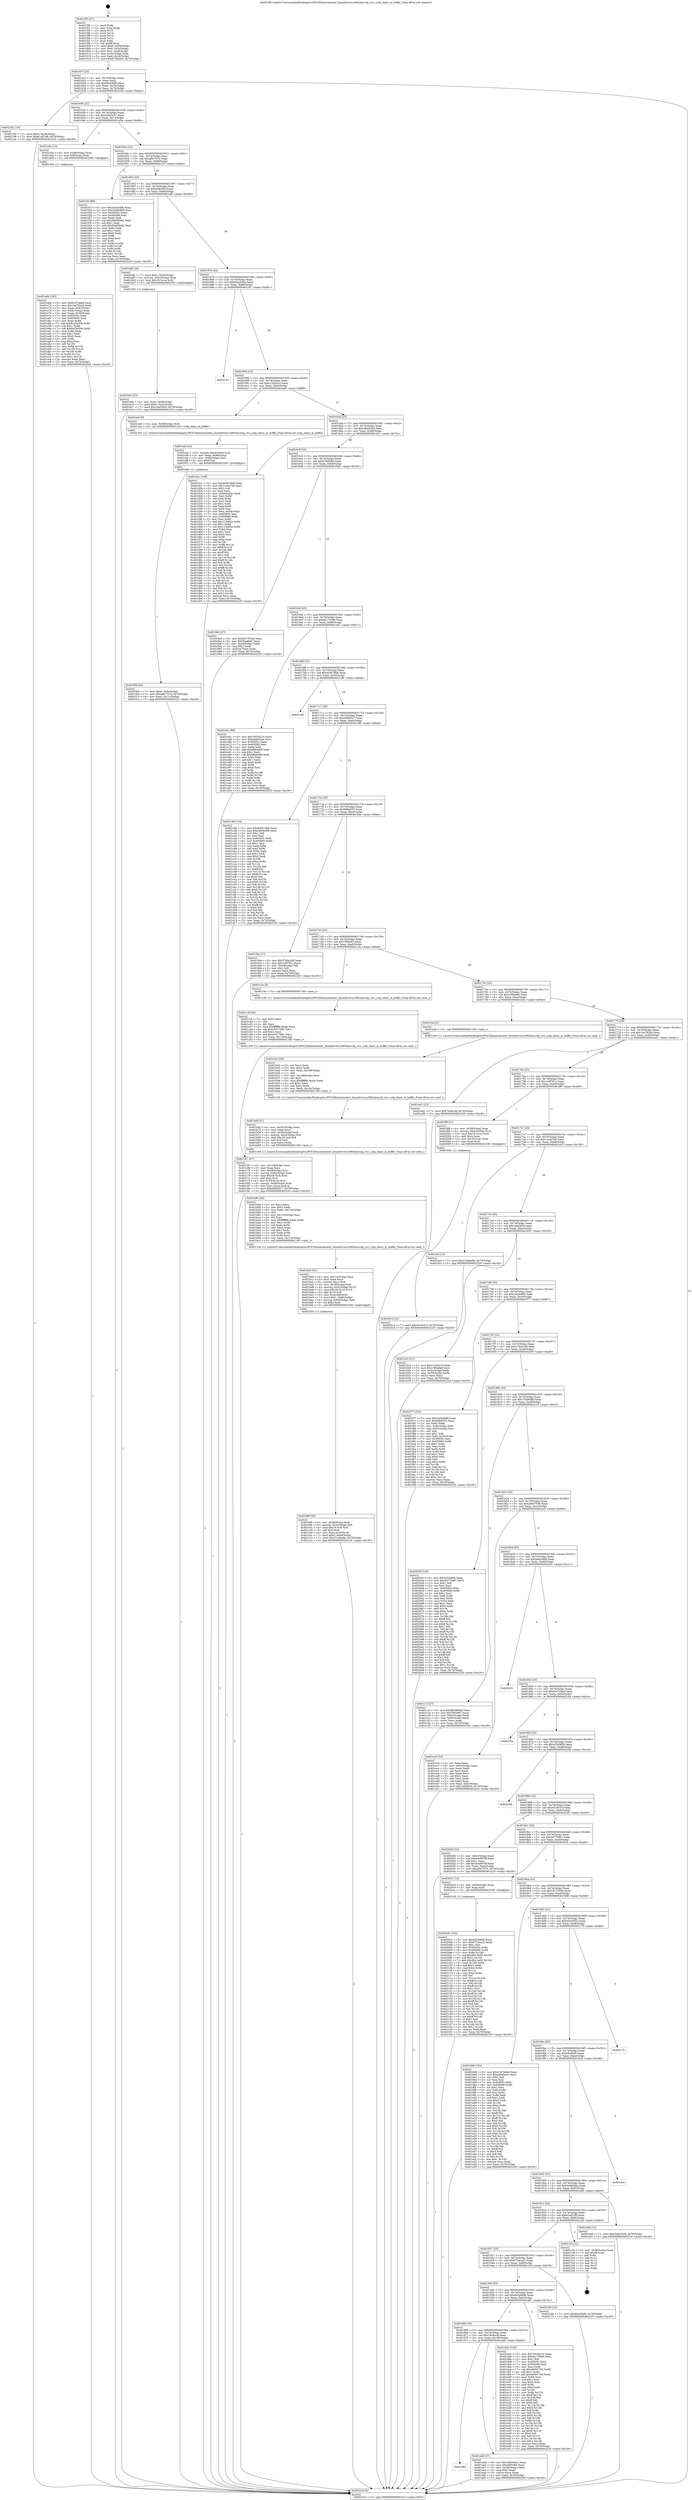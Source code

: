 digraph "0x4015f0" {
  label = "0x4015f0 (/mnt/c/Users/mathe/Desktop/tcc/POCII/binaries/extr_linuxdriverss390charsclp_rw.c_sclp_chars_in_buffer_Final-ollvm.out::main(0))"
  labelloc = "t"
  node[shape=record]

  Entry [label="",width=0.3,height=0.3,shape=circle,fillcolor=black,style=filled]
  "0x40161f" [label="{
     0x40161f [23]\l
     | [instrs]\l
     &nbsp;&nbsp;0x40161f \<+3\>: mov -0x70(%rbp),%eax\l
     &nbsp;&nbsp;0x401622 \<+2\>: mov %eax,%ecx\l
     &nbsp;&nbsp;0x401624 \<+6\>: sub $0x94ce5bf0,%ecx\l
     &nbsp;&nbsp;0x40162a \<+3\>: mov %eax,-0x74(%rbp)\l
     &nbsp;&nbsp;0x40162d \<+3\>: mov %ecx,-0x78(%rbp)\l
     &nbsp;&nbsp;0x401630 \<+6\>: je 0000000000402192 \<main+0xba2\>\l
  }"]
  "0x402192" [label="{
     0x402192 [19]\l
     | [instrs]\l
     &nbsp;&nbsp;0x402192 \<+7\>: movl $0x0,-0x38(%rbp)\l
     &nbsp;&nbsp;0x402199 \<+7\>: movl $0x61af23f9,-0x70(%rbp)\l
     &nbsp;&nbsp;0x4021a0 \<+5\>: jmp 0000000000402220 \<main+0xc30\>\l
  }"]
  "0x401636" [label="{
     0x401636 [22]\l
     | [instrs]\l
     &nbsp;&nbsp;0x401636 \<+5\>: jmp 000000000040163b \<main+0x4b\>\l
     &nbsp;&nbsp;0x40163b \<+3\>: mov -0x74(%rbp),%eax\l
     &nbsp;&nbsp;0x40163e \<+5\>: sub $0xad9a5c61,%eax\l
     &nbsp;&nbsp;0x401643 \<+3\>: mov %eax,-0x7c(%rbp)\l
     &nbsp;&nbsp;0x401646 \<+6\>: je 0000000000401a5e \<main+0x46e\>\l
  }"]
  Exit [label="",width=0.3,height=0.3,shape=circle,fillcolor=black,style=filled,peripheries=2]
  "0x401a5e" [label="{
     0x401a5e [13]\l
     | [instrs]\l
     &nbsp;&nbsp;0x401a5e \<+4\>: mov -0x48(%rbp),%rax\l
     &nbsp;&nbsp;0x401a62 \<+4\>: mov 0x8(%rax),%rdi\l
     &nbsp;&nbsp;0x401a66 \<+5\>: call 0000000000401060 \<atoi@plt\>\l
     | [calls]\l
     &nbsp;&nbsp;0x401060 \{1\} (unknown)\l
  }"]
  "0x40164c" [label="{
     0x40164c [22]\l
     | [instrs]\l
     &nbsp;&nbsp;0x40164c \<+5\>: jmp 0000000000401651 \<main+0x61\>\l
     &nbsp;&nbsp;0x401651 \<+3\>: mov -0x74(%rbp),%eax\l
     &nbsp;&nbsp;0x401654 \<+5\>: sub $0xaf0c757b,%eax\l
     &nbsp;&nbsp;0x401659 \<+3\>: mov %eax,-0x80(%rbp)\l
     &nbsp;&nbsp;0x40165c \<+6\>: je 0000000000401f1f \<main+0x92f\>\l
  }"]
  "0x4020d1" [label="{
     0x4020d1 [152]\l
     | [instrs]\l
     &nbsp;&nbsp;0x4020d1 \<+5\>: mov $0x42548f56,%ecx\l
     &nbsp;&nbsp;0x4020d6 \<+5\>: mov $0x6724ca23,%edx\l
     &nbsp;&nbsp;0x4020db \<+3\>: mov $0x1,%sil\l
     &nbsp;&nbsp;0x4020de \<+8\>: mov 0x40505c,%r8d\l
     &nbsp;&nbsp;0x4020e6 \<+8\>: mov 0x405060,%r9d\l
     &nbsp;&nbsp;0x4020ee \<+3\>: mov %r8d,%r10d\l
     &nbsp;&nbsp;0x4020f1 \<+7\>: sub $0xdfa12e93,%r10d\l
     &nbsp;&nbsp;0x4020f8 \<+4\>: sub $0x1,%r10d\l
     &nbsp;&nbsp;0x4020fc \<+7\>: add $0xdfa12e93,%r10d\l
     &nbsp;&nbsp;0x402103 \<+4\>: imul %r10d,%r8d\l
     &nbsp;&nbsp;0x402107 \<+4\>: and $0x1,%r8d\l
     &nbsp;&nbsp;0x40210b \<+4\>: cmp $0x0,%r8d\l
     &nbsp;&nbsp;0x40210f \<+4\>: sete %r11b\l
     &nbsp;&nbsp;0x402113 \<+4\>: cmp $0xa,%r9d\l
     &nbsp;&nbsp;0x402117 \<+3\>: setl %bl\l
     &nbsp;&nbsp;0x40211a \<+3\>: mov %r11b,%r14b\l
     &nbsp;&nbsp;0x40211d \<+4\>: xor $0xff,%r14b\l
     &nbsp;&nbsp;0x402121 \<+3\>: mov %bl,%r15b\l
     &nbsp;&nbsp;0x402124 \<+4\>: xor $0xff,%r15b\l
     &nbsp;&nbsp;0x402128 \<+4\>: xor $0x1,%sil\l
     &nbsp;&nbsp;0x40212c \<+3\>: mov %r14b,%r12b\l
     &nbsp;&nbsp;0x40212f \<+4\>: and $0xff,%r12b\l
     &nbsp;&nbsp;0x402133 \<+3\>: and %sil,%r11b\l
     &nbsp;&nbsp;0x402136 \<+3\>: mov %r15b,%r13b\l
     &nbsp;&nbsp;0x402139 \<+4\>: and $0xff,%r13b\l
     &nbsp;&nbsp;0x40213d \<+3\>: and %sil,%bl\l
     &nbsp;&nbsp;0x402140 \<+3\>: or %r11b,%r12b\l
     &nbsp;&nbsp;0x402143 \<+3\>: or %bl,%r13b\l
     &nbsp;&nbsp;0x402146 \<+3\>: xor %r13b,%r12b\l
     &nbsp;&nbsp;0x402149 \<+3\>: or %r15b,%r14b\l
     &nbsp;&nbsp;0x40214c \<+4\>: xor $0xff,%r14b\l
     &nbsp;&nbsp;0x402150 \<+4\>: or $0x1,%sil\l
     &nbsp;&nbsp;0x402154 \<+3\>: and %sil,%r14b\l
     &nbsp;&nbsp;0x402157 \<+3\>: or %r14b,%r12b\l
     &nbsp;&nbsp;0x40215a \<+4\>: test $0x1,%r12b\l
     &nbsp;&nbsp;0x40215e \<+3\>: cmovne %edx,%ecx\l
     &nbsp;&nbsp;0x402161 \<+3\>: mov %ecx,-0x70(%rbp)\l
     &nbsp;&nbsp;0x402164 \<+5\>: jmp 0000000000402220 \<main+0xc30\>\l
  }"]
  "0x401f1f" [label="{
     0x401f1f [88]\l
     | [instrs]\l
     &nbsp;&nbsp;0x401f1f \<+5\>: mov $0x3a0a3dd6,%eax\l
     &nbsp;&nbsp;0x401f24 \<+5\>: mov $0x23e0e860,%ecx\l
     &nbsp;&nbsp;0x401f29 \<+7\>: mov 0x40505c,%edx\l
     &nbsp;&nbsp;0x401f30 \<+7\>: mov 0x405060,%esi\l
     &nbsp;&nbsp;0x401f37 \<+2\>: mov %edx,%edi\l
     &nbsp;&nbsp;0x401f39 \<+6\>: sub $0x99d00bd2,%edi\l
     &nbsp;&nbsp;0x401f3f \<+3\>: sub $0x1,%edi\l
     &nbsp;&nbsp;0x401f42 \<+6\>: add $0x99d00bd2,%edi\l
     &nbsp;&nbsp;0x401f48 \<+3\>: imul %edi,%edx\l
     &nbsp;&nbsp;0x401f4b \<+3\>: and $0x1,%edx\l
     &nbsp;&nbsp;0x401f4e \<+3\>: cmp $0x0,%edx\l
     &nbsp;&nbsp;0x401f51 \<+4\>: sete %r8b\l
     &nbsp;&nbsp;0x401f55 \<+3\>: cmp $0xa,%esi\l
     &nbsp;&nbsp;0x401f58 \<+4\>: setl %r9b\l
     &nbsp;&nbsp;0x401f5c \<+3\>: mov %r8b,%r10b\l
     &nbsp;&nbsp;0x401f5f \<+3\>: and %r9b,%r10b\l
     &nbsp;&nbsp;0x401f62 \<+3\>: xor %r9b,%r8b\l
     &nbsp;&nbsp;0x401f65 \<+3\>: or %r8b,%r10b\l
     &nbsp;&nbsp;0x401f68 \<+4\>: test $0x1,%r10b\l
     &nbsp;&nbsp;0x401f6c \<+3\>: cmovne %ecx,%eax\l
     &nbsp;&nbsp;0x401f6f \<+3\>: mov %eax,-0x70(%rbp)\l
     &nbsp;&nbsp;0x401f72 \<+5\>: jmp 0000000000402220 \<main+0xc30\>\l
  }"]
  "0x401662" [label="{
     0x401662 [25]\l
     | [instrs]\l
     &nbsp;&nbsp;0x401662 \<+5\>: jmp 0000000000401667 \<main+0x77\>\l
     &nbsp;&nbsp;0x401667 \<+3\>: mov -0x74(%rbp),%eax\l
     &nbsp;&nbsp;0x40166a \<+5\>: sub $0xafdfc084,%eax\l
     &nbsp;&nbsp;0x40166f \<+6\>: mov %eax,-0x84(%rbp)\l
     &nbsp;&nbsp;0x401675 \<+6\>: je 0000000000401af8 \<main+0x508\>\l
  }"]
  "0x402014" [label="{
     0x402014 [12]\l
     | [instrs]\l
     &nbsp;&nbsp;0x402014 \<+7\>: movl $0x4516e31f,-0x70(%rbp)\l
     &nbsp;&nbsp;0x40201b \<+5\>: jmp 0000000000402220 \<main+0xc30\>\l
  }"]
  "0x401af8" [label="{
     0x401af8 [20]\l
     | [instrs]\l
     &nbsp;&nbsp;0x401af8 \<+7\>: movl $0x1,-0x50(%rbp)\l
     &nbsp;&nbsp;0x401aff \<+4\>: movslq -0x50(%rbp),%rax\l
     &nbsp;&nbsp;0x401b03 \<+4\>: imul $0x18,%rax,%rdi\l
     &nbsp;&nbsp;0x401b07 \<+5\>: call 0000000000401050 \<malloc@plt\>\l
     | [calls]\l
     &nbsp;&nbsp;0x401050 \{1\} (unknown)\l
  }"]
  "0x40167b" [label="{
     0x40167b [25]\l
     | [instrs]\l
     &nbsp;&nbsp;0x40167b \<+5\>: jmp 0000000000401680 \<main+0x90\>\l
     &nbsp;&nbsp;0x401680 \<+3\>: mov -0x74(%rbp),%eax\l
     &nbsp;&nbsp;0x401683 \<+5\>: sub $0xb4ae084e,%eax\l
     &nbsp;&nbsp;0x401688 \<+6\>: mov %eax,-0x88(%rbp)\l
     &nbsp;&nbsp;0x40168e \<+6\>: je 0000000000402181 \<main+0xb91\>\l
  }"]
  "0x401f06" [label="{
     0x401f06 [25]\l
     | [instrs]\l
     &nbsp;&nbsp;0x401f06 \<+7\>: movl $0x0,-0x6c(%rbp)\l
     &nbsp;&nbsp;0x401f0d \<+7\>: movl $0xaf0c757b,-0x70(%rbp)\l
     &nbsp;&nbsp;0x401f14 \<+6\>: mov %eax,-0x11c(%rbp)\l
     &nbsp;&nbsp;0x401f1a \<+5\>: jmp 0000000000402220 \<main+0xc30\>\l
  }"]
  "0x402181" [label="{
     0x402181\l
  }", style=dashed]
  "0x401694" [label="{
     0x401694 [25]\l
     | [instrs]\l
     &nbsp;&nbsp;0x401694 \<+5\>: jmp 0000000000401699 \<main+0xa9\>\l
     &nbsp;&nbsp;0x401699 \<+3\>: mov -0x74(%rbp),%eax\l
     &nbsp;&nbsp;0x40169c \<+5\>: sub $0xc1242e1d,%eax\l
     &nbsp;&nbsp;0x4016a1 \<+6\>: mov %eax,-0x8c(%rbp)\l
     &nbsp;&nbsp;0x4016a7 \<+6\>: je 0000000000401ee6 \<main+0x8f6\>\l
  }"]
  "0x401eef" [label="{
     0x401eef [23]\l
     | [instrs]\l
     &nbsp;&nbsp;0x401eef \<+10\>: movabs $0x4030b6,%rdi\l
     &nbsp;&nbsp;0x401ef9 \<+3\>: mov %eax,-0x68(%rbp)\l
     &nbsp;&nbsp;0x401efc \<+3\>: mov -0x68(%rbp),%esi\l
     &nbsp;&nbsp;0x401eff \<+2\>: mov $0x0,%al\l
     &nbsp;&nbsp;0x401f01 \<+5\>: call 0000000000401040 \<printf@plt\>\l
     | [calls]\l
     &nbsp;&nbsp;0x401040 \{1\} (unknown)\l
  }"]
  "0x401ee6" [label="{
     0x401ee6 [9]\l
     | [instrs]\l
     &nbsp;&nbsp;0x401ee6 \<+4\>: mov -0x58(%rbp),%rdi\l
     &nbsp;&nbsp;0x401eea \<+5\>: call 00000000004013c0 \<sclp_chars_in_buffer\>\l
     | [calls]\l
     &nbsp;&nbsp;0x4013c0 \{1\} (/mnt/c/Users/mathe/Desktop/tcc/POCII/binaries/extr_linuxdriverss390charsclp_rw.c_sclp_chars_in_buffer_Final-ollvm.out::sclp_chars_in_buffer)\l
  }"]
  "0x4016ad" [label="{
     0x4016ad [25]\l
     | [instrs]\l
     &nbsp;&nbsp;0x4016ad \<+5\>: jmp 00000000004016b2 \<main+0xc2\>\l
     &nbsp;&nbsp;0x4016b2 \<+3\>: mov -0x74(%rbp),%eax\l
     &nbsp;&nbsp;0x4016b5 \<+5\>: sub $0xc8e083b9,%eax\l
     &nbsp;&nbsp;0x4016ba \<+6\>: mov %eax,-0x90(%rbp)\l
     &nbsp;&nbsp;0x4016c0 \<+6\>: je 0000000000401d1c \<main+0x72c\>\l
  }"]
  "0x401c67" [label="{
     0x401c67 [47]\l
     | [instrs]\l
     &nbsp;&nbsp;0x401c67 \<+6\>: mov -0x118(%rbp),%ecx\l
     &nbsp;&nbsp;0x401c6d \<+3\>: imul %eax,%ecx\l
     &nbsp;&nbsp;0x401c70 \<+4\>: mov -0x58(%rbp),%rsi\l
     &nbsp;&nbsp;0x401c74 \<+4\>: movslq -0x5c(%rbp),%rdi\l
     &nbsp;&nbsp;0x401c78 \<+4\>: imul $0x18,%rdi,%rdi\l
     &nbsp;&nbsp;0x401c7c \<+3\>: add %rdi,%rsi\l
     &nbsp;&nbsp;0x401c7f \<+4\>: mov 0x10(%rsi),%rsi\l
     &nbsp;&nbsp;0x401c83 \<+4\>: movslq -0x64(%rbp),%rdi\l
     &nbsp;&nbsp;0x401c87 \<+3\>: mov %ecx,(%rsi,%rdi,4)\l
     &nbsp;&nbsp;0x401c8a \<+7\>: movl $0xe08f4017,-0x70(%rbp)\l
     &nbsp;&nbsp;0x401c91 \<+5\>: jmp 0000000000402220 \<main+0xc30\>\l
  }"]
  "0x401d1c" [label="{
     0x401d1c [169]\l
     | [instrs]\l
     &nbsp;&nbsp;0x401d1c \<+5\>: mov $0xdcb674b8,%eax\l
     &nbsp;&nbsp;0x401d21 \<+5\>: mov $0x1ccee728,%ecx\l
     &nbsp;&nbsp;0x401d26 \<+2\>: mov $0x1,%dl\l
     &nbsp;&nbsp;0x401d28 \<+2\>: xor %esi,%esi\l
     &nbsp;&nbsp;0x401d2a \<+3\>: mov -0x64(%rbp),%edi\l
     &nbsp;&nbsp;0x401d2d \<+3\>: mov %esi,%r8d\l
     &nbsp;&nbsp;0x401d30 \<+3\>: sub %edi,%r8d\l
     &nbsp;&nbsp;0x401d33 \<+2\>: mov %esi,%edi\l
     &nbsp;&nbsp;0x401d35 \<+3\>: sub $0x1,%edi\l
     &nbsp;&nbsp;0x401d38 \<+3\>: add %edi,%r8d\l
     &nbsp;&nbsp;0x401d3b \<+3\>: sub %r8d,%esi\l
     &nbsp;&nbsp;0x401d3e \<+3\>: mov %esi,-0x64(%rbp)\l
     &nbsp;&nbsp;0x401d41 \<+7\>: mov 0x40505c,%esi\l
     &nbsp;&nbsp;0x401d48 \<+7\>: mov 0x405060,%edi\l
     &nbsp;&nbsp;0x401d4f \<+3\>: mov %esi,%r8d\l
     &nbsp;&nbsp;0x401d52 \<+7\>: add $0x115e65a,%r8d\l
     &nbsp;&nbsp;0x401d59 \<+4\>: sub $0x1,%r8d\l
     &nbsp;&nbsp;0x401d5d \<+7\>: sub $0x115e65a,%r8d\l
     &nbsp;&nbsp;0x401d64 \<+4\>: imul %r8d,%esi\l
     &nbsp;&nbsp;0x401d68 \<+3\>: and $0x1,%esi\l
     &nbsp;&nbsp;0x401d6b \<+3\>: cmp $0x0,%esi\l
     &nbsp;&nbsp;0x401d6e \<+4\>: sete %r9b\l
     &nbsp;&nbsp;0x401d72 \<+3\>: cmp $0xa,%edi\l
     &nbsp;&nbsp;0x401d75 \<+4\>: setl %r10b\l
     &nbsp;&nbsp;0x401d79 \<+3\>: mov %r9b,%r11b\l
     &nbsp;&nbsp;0x401d7c \<+4\>: xor $0xff,%r11b\l
     &nbsp;&nbsp;0x401d80 \<+3\>: mov %r10b,%bl\l
     &nbsp;&nbsp;0x401d83 \<+3\>: xor $0xff,%bl\l
     &nbsp;&nbsp;0x401d86 \<+3\>: xor $0x1,%dl\l
     &nbsp;&nbsp;0x401d89 \<+3\>: mov %r11b,%r14b\l
     &nbsp;&nbsp;0x401d8c \<+4\>: and $0xff,%r14b\l
     &nbsp;&nbsp;0x401d90 \<+3\>: and %dl,%r9b\l
     &nbsp;&nbsp;0x401d93 \<+3\>: mov %bl,%r15b\l
     &nbsp;&nbsp;0x401d96 \<+4\>: and $0xff,%r15b\l
     &nbsp;&nbsp;0x401d9a \<+3\>: and %dl,%r10b\l
     &nbsp;&nbsp;0x401d9d \<+3\>: or %r9b,%r14b\l
     &nbsp;&nbsp;0x401da0 \<+3\>: or %r10b,%r15b\l
     &nbsp;&nbsp;0x401da3 \<+3\>: xor %r15b,%r14b\l
     &nbsp;&nbsp;0x401da6 \<+3\>: or %bl,%r11b\l
     &nbsp;&nbsp;0x401da9 \<+4\>: xor $0xff,%r11b\l
     &nbsp;&nbsp;0x401dad \<+3\>: or $0x1,%dl\l
     &nbsp;&nbsp;0x401db0 \<+3\>: and %dl,%r11b\l
     &nbsp;&nbsp;0x401db3 \<+3\>: or %r11b,%r14b\l
     &nbsp;&nbsp;0x401db6 \<+4\>: test $0x1,%r14b\l
     &nbsp;&nbsp;0x401dba \<+3\>: cmovne %ecx,%eax\l
     &nbsp;&nbsp;0x401dbd \<+3\>: mov %eax,-0x70(%rbp)\l
     &nbsp;&nbsp;0x401dc0 \<+5\>: jmp 0000000000402220 \<main+0xc30\>\l
  }"]
  "0x4016c6" [label="{
     0x4016c6 [25]\l
     | [instrs]\l
     &nbsp;&nbsp;0x4016c6 \<+5\>: jmp 00000000004016cb \<main+0xdb\>\l
     &nbsp;&nbsp;0x4016cb \<+3\>: mov -0x74(%rbp),%eax\l
     &nbsp;&nbsp;0x4016ce \<+5\>: sub $0xd765fc60,%eax\l
     &nbsp;&nbsp;0x4016d3 \<+6\>: mov %eax,-0x94(%rbp)\l
     &nbsp;&nbsp;0x4016d9 \<+6\>: je 00000000004019a5 \<main+0x3b5\>\l
  }"]
  "0x401c3f" [label="{
     0x401c3f [40]\l
     | [instrs]\l
     &nbsp;&nbsp;0x401c3f \<+5\>: mov $0x2,%ecx\l
     &nbsp;&nbsp;0x401c44 \<+1\>: cltd\l
     &nbsp;&nbsp;0x401c45 \<+2\>: idiv %ecx\l
     &nbsp;&nbsp;0x401c47 \<+6\>: imul $0xfffffffe,%edx,%ecx\l
     &nbsp;&nbsp;0x401c4d \<+6\>: sub $0xe5317b81,%ecx\l
     &nbsp;&nbsp;0x401c53 \<+3\>: add $0x1,%ecx\l
     &nbsp;&nbsp;0x401c56 \<+6\>: add $0xe5317b81,%ecx\l
     &nbsp;&nbsp;0x401c5c \<+6\>: mov %ecx,-0x118(%rbp)\l
     &nbsp;&nbsp;0x401c62 \<+5\>: call 0000000000401160 \<next_i\>\l
     | [calls]\l
     &nbsp;&nbsp;0x401160 \{1\} (/mnt/c/Users/mathe/Desktop/tcc/POCII/binaries/extr_linuxdriverss390charsclp_rw.c_sclp_chars_in_buffer_Final-ollvm.out::next_i)\l
  }"]
  "0x4019a5" [label="{
     0x4019a5 [27]\l
     | [instrs]\l
     &nbsp;&nbsp;0x4019a5 \<+5\>: mov $0x5517054b,%eax\l
     &nbsp;&nbsp;0x4019aa \<+5\>: mov $0x5da4fef2,%ecx\l
     &nbsp;&nbsp;0x4019af \<+3\>: mov -0x34(%rbp),%edx\l
     &nbsp;&nbsp;0x4019b2 \<+3\>: cmp $0x2,%edx\l
     &nbsp;&nbsp;0x4019b5 \<+3\>: cmovne %ecx,%eax\l
     &nbsp;&nbsp;0x4019b8 \<+3\>: mov %eax,-0x70(%rbp)\l
     &nbsp;&nbsp;0x4019bb \<+5\>: jmp 0000000000402220 \<main+0xc30\>\l
  }"]
  "0x4016df" [label="{
     0x4016df [25]\l
     | [instrs]\l
     &nbsp;&nbsp;0x4016df \<+5\>: jmp 00000000004016e4 \<main+0xf4\>\l
     &nbsp;&nbsp;0x4016e4 \<+3\>: mov -0x74(%rbp),%eax\l
     &nbsp;&nbsp;0x4016e7 \<+5\>: sub $0xda1759d0,%eax\l
     &nbsp;&nbsp;0x4016ec \<+6\>: mov %eax,-0x98(%rbp)\l
     &nbsp;&nbsp;0x4016f2 \<+6\>: je 0000000000401e61 \<main+0x871\>\l
  }"]
  "0x402220" [label="{
     0x402220 [5]\l
     | [instrs]\l
     &nbsp;&nbsp;0x402220 \<+5\>: jmp 000000000040161f \<main+0x2f\>\l
  }"]
  "0x4015f0" [label="{
     0x4015f0 [47]\l
     | [instrs]\l
     &nbsp;&nbsp;0x4015f0 \<+1\>: push %rbp\l
     &nbsp;&nbsp;0x4015f1 \<+3\>: mov %rsp,%rbp\l
     &nbsp;&nbsp;0x4015f4 \<+2\>: push %r15\l
     &nbsp;&nbsp;0x4015f6 \<+2\>: push %r14\l
     &nbsp;&nbsp;0x4015f8 \<+2\>: push %r13\l
     &nbsp;&nbsp;0x4015fa \<+2\>: push %r12\l
     &nbsp;&nbsp;0x4015fc \<+1\>: push %rbx\l
     &nbsp;&nbsp;0x4015fd \<+7\>: sub $0xf8,%rsp\l
     &nbsp;&nbsp;0x401604 \<+7\>: movl $0x0,-0x38(%rbp)\l
     &nbsp;&nbsp;0x40160b \<+3\>: mov %edi,-0x3c(%rbp)\l
     &nbsp;&nbsp;0x40160e \<+4\>: mov %rsi,-0x48(%rbp)\l
     &nbsp;&nbsp;0x401612 \<+3\>: mov -0x3c(%rbp),%edi\l
     &nbsp;&nbsp;0x401615 \<+3\>: mov %edi,-0x34(%rbp)\l
     &nbsp;&nbsp;0x401618 \<+7\>: movl $0xd765fc60,-0x70(%rbp)\l
  }"]
  "0x401bf9" [label="{
     0x401bf9 [38]\l
     | [instrs]\l
     &nbsp;&nbsp;0x401bf9 \<+4\>: mov -0x58(%rbp),%rdi\l
     &nbsp;&nbsp;0x401bfd \<+4\>: movslq -0x5c(%rbp),%r8\l
     &nbsp;&nbsp;0x401c01 \<+4\>: imul $0x18,%r8,%r8\l
     &nbsp;&nbsp;0x401c05 \<+3\>: add %r8,%rdi\l
     &nbsp;&nbsp;0x401c08 \<+4\>: mov %rax,0x10(%rdi)\l
     &nbsp;&nbsp;0x401c0c \<+7\>: movl $0x0,-0x64(%rbp)\l
     &nbsp;&nbsp;0x401c13 \<+7\>: movl $0x27ed6a9b,-0x70(%rbp)\l
     &nbsp;&nbsp;0x401c1a \<+5\>: jmp 0000000000402220 \<main+0xc30\>\l
  }"]
  "0x401e61" [label="{
     0x401e61 [88]\l
     | [instrs]\l
     &nbsp;&nbsp;0x401e61 \<+5\>: mov $0x76559210,%eax\l
     &nbsp;&nbsp;0x401e66 \<+5\>: mov $0x5e48d5da,%ecx\l
     &nbsp;&nbsp;0x401e6b \<+7\>: mov 0x40505c,%edx\l
     &nbsp;&nbsp;0x401e72 \<+7\>: mov 0x405060,%esi\l
     &nbsp;&nbsp;0x401e79 \<+2\>: mov %edx,%edi\l
     &nbsp;&nbsp;0x401e7b \<+6\>: add $0xbffd4d98,%edi\l
     &nbsp;&nbsp;0x401e81 \<+3\>: sub $0x1,%edi\l
     &nbsp;&nbsp;0x401e84 \<+6\>: sub $0xbffd4d98,%edi\l
     &nbsp;&nbsp;0x401e8a \<+3\>: imul %edi,%edx\l
     &nbsp;&nbsp;0x401e8d \<+3\>: and $0x1,%edx\l
     &nbsp;&nbsp;0x401e90 \<+3\>: cmp $0x0,%edx\l
     &nbsp;&nbsp;0x401e93 \<+4\>: sete %r8b\l
     &nbsp;&nbsp;0x401e97 \<+3\>: cmp $0xa,%esi\l
     &nbsp;&nbsp;0x401e9a \<+4\>: setl %r9b\l
     &nbsp;&nbsp;0x401e9e \<+3\>: mov %r8b,%r10b\l
     &nbsp;&nbsp;0x401ea1 \<+3\>: and %r9b,%r10b\l
     &nbsp;&nbsp;0x401ea4 \<+3\>: xor %r9b,%r8b\l
     &nbsp;&nbsp;0x401ea7 \<+3\>: or %r8b,%r10b\l
     &nbsp;&nbsp;0x401eaa \<+4\>: test $0x1,%r10b\l
     &nbsp;&nbsp;0x401eae \<+3\>: cmovne %ecx,%eax\l
     &nbsp;&nbsp;0x401eb1 \<+3\>: mov %eax,-0x70(%rbp)\l
     &nbsp;&nbsp;0x401eb4 \<+5\>: jmp 0000000000402220 \<main+0xc30\>\l
  }"]
  "0x4016f8" [label="{
     0x4016f8 [25]\l
     | [instrs]\l
     &nbsp;&nbsp;0x4016f8 \<+5\>: jmp 00000000004016fd \<main+0x10d\>\l
     &nbsp;&nbsp;0x4016fd \<+3\>: mov -0x74(%rbp),%eax\l
     &nbsp;&nbsp;0x401700 \<+5\>: sub $0xdcb674b8,%eax\l
     &nbsp;&nbsp;0x401705 \<+6\>: mov %eax,-0x9c(%rbp)\l
     &nbsp;&nbsp;0x40170b \<+6\>: je 00000000004021d6 \<main+0xbe6\>\l
  }"]
  "0x401bc6" [label="{
     0x401bc6 [51]\l
     | [instrs]\l
     &nbsp;&nbsp;0x401bc6 \<+6\>: mov -0x114(%rbp),%ecx\l
     &nbsp;&nbsp;0x401bcc \<+3\>: imul %eax,%ecx\l
     &nbsp;&nbsp;0x401bcf \<+3\>: movslq %ecx,%rdi\l
     &nbsp;&nbsp;0x401bd2 \<+4\>: mov -0x58(%rbp),%r8\l
     &nbsp;&nbsp;0x401bd6 \<+4\>: movslq -0x5c(%rbp),%r10\l
     &nbsp;&nbsp;0x401bda \<+4\>: imul $0x18,%r10,%r10\l
     &nbsp;&nbsp;0x401bde \<+3\>: add %r10,%r8\l
     &nbsp;&nbsp;0x401be1 \<+4\>: mov %rdi,0x8(%r8)\l
     &nbsp;&nbsp;0x401be5 \<+7\>: movl $0x1,-0x60(%rbp)\l
     &nbsp;&nbsp;0x401bec \<+4\>: movslq -0x60(%rbp),%rdi\l
     &nbsp;&nbsp;0x401bf0 \<+4\>: shl $0x2,%rdi\l
     &nbsp;&nbsp;0x401bf4 \<+5\>: call 0000000000401050 \<malloc@plt\>\l
     | [calls]\l
     &nbsp;&nbsp;0x401050 \{1\} (unknown)\l
  }"]
  "0x4021d6" [label="{
     0x4021d6\l
  }", style=dashed]
  "0x401711" [label="{
     0x401711 [25]\l
     | [instrs]\l
     &nbsp;&nbsp;0x401711 \<+5\>: jmp 0000000000401716 \<main+0x126\>\l
     &nbsp;&nbsp;0x401716 \<+3\>: mov -0x74(%rbp),%eax\l
     &nbsp;&nbsp;0x401719 \<+5\>: sub $0xe08f4017,%eax\l
     &nbsp;&nbsp;0x40171e \<+6\>: mov %eax,-0xa0(%rbp)\l
     &nbsp;&nbsp;0x401724 \<+6\>: je 0000000000401c96 \<main+0x6a6\>\l
  }"]
  "0x401b8e" [label="{
     0x401b8e [56]\l
     | [instrs]\l
     &nbsp;&nbsp;0x401b8e \<+2\>: xor %ecx,%ecx\l
     &nbsp;&nbsp;0x401b90 \<+5\>: mov $0x2,%edx\l
     &nbsp;&nbsp;0x401b95 \<+6\>: mov %edx,-0x110(%rbp)\l
     &nbsp;&nbsp;0x401b9b \<+1\>: cltd\l
     &nbsp;&nbsp;0x401b9c \<+6\>: mov -0x110(%rbp),%esi\l
     &nbsp;&nbsp;0x401ba2 \<+2\>: idiv %esi\l
     &nbsp;&nbsp;0x401ba4 \<+6\>: imul $0xfffffffe,%edx,%edx\l
     &nbsp;&nbsp;0x401baa \<+3\>: mov %ecx,%r9d\l
     &nbsp;&nbsp;0x401bad \<+3\>: sub %edx,%r9d\l
     &nbsp;&nbsp;0x401bb0 \<+2\>: mov %ecx,%edx\l
     &nbsp;&nbsp;0x401bb2 \<+3\>: sub $0x1,%edx\l
     &nbsp;&nbsp;0x401bb5 \<+3\>: add %edx,%r9d\l
     &nbsp;&nbsp;0x401bb8 \<+3\>: sub %r9d,%ecx\l
     &nbsp;&nbsp;0x401bbb \<+6\>: mov %ecx,-0x114(%rbp)\l
     &nbsp;&nbsp;0x401bc1 \<+5\>: call 0000000000401160 \<next_i\>\l
     | [calls]\l
     &nbsp;&nbsp;0x401160 \{1\} (/mnt/c/Users/mathe/Desktop/tcc/POCII/binaries/extr_linuxdriverss390charsclp_rw.c_sclp_chars_in_buffer_Final-ollvm.out::next_i)\l
  }"]
  "0x401c96" [label="{
     0x401c96 [134]\l
     | [instrs]\l
     &nbsp;&nbsp;0x401c96 \<+5\>: mov $0xdcb674b8,%eax\l
     &nbsp;&nbsp;0x401c9b \<+5\>: mov $0xc8e083b9,%ecx\l
     &nbsp;&nbsp;0x401ca0 \<+2\>: mov $0x1,%dl\l
     &nbsp;&nbsp;0x401ca2 \<+2\>: xor %esi,%esi\l
     &nbsp;&nbsp;0x401ca4 \<+7\>: mov 0x40505c,%edi\l
     &nbsp;&nbsp;0x401cab \<+8\>: mov 0x405060,%r8d\l
     &nbsp;&nbsp;0x401cb3 \<+3\>: sub $0x1,%esi\l
     &nbsp;&nbsp;0x401cb6 \<+3\>: mov %edi,%r9d\l
     &nbsp;&nbsp;0x401cb9 \<+3\>: add %esi,%r9d\l
     &nbsp;&nbsp;0x401cbc \<+4\>: imul %r9d,%edi\l
     &nbsp;&nbsp;0x401cc0 \<+3\>: and $0x1,%edi\l
     &nbsp;&nbsp;0x401cc3 \<+3\>: cmp $0x0,%edi\l
     &nbsp;&nbsp;0x401cc6 \<+4\>: sete %r10b\l
     &nbsp;&nbsp;0x401cca \<+4\>: cmp $0xa,%r8d\l
     &nbsp;&nbsp;0x401cce \<+4\>: setl %r11b\l
     &nbsp;&nbsp;0x401cd2 \<+3\>: mov %r10b,%bl\l
     &nbsp;&nbsp;0x401cd5 \<+3\>: xor $0xff,%bl\l
     &nbsp;&nbsp;0x401cd8 \<+3\>: mov %r11b,%r14b\l
     &nbsp;&nbsp;0x401cdb \<+4\>: xor $0xff,%r14b\l
     &nbsp;&nbsp;0x401cdf \<+3\>: xor $0x0,%dl\l
     &nbsp;&nbsp;0x401ce2 \<+3\>: mov %bl,%r15b\l
     &nbsp;&nbsp;0x401ce5 \<+4\>: and $0x0,%r15b\l
     &nbsp;&nbsp;0x401ce9 \<+3\>: and %dl,%r10b\l
     &nbsp;&nbsp;0x401cec \<+3\>: mov %r14b,%r12b\l
     &nbsp;&nbsp;0x401cef \<+4\>: and $0x0,%r12b\l
     &nbsp;&nbsp;0x401cf3 \<+3\>: and %dl,%r11b\l
     &nbsp;&nbsp;0x401cf6 \<+3\>: or %r10b,%r15b\l
     &nbsp;&nbsp;0x401cf9 \<+3\>: or %r11b,%r12b\l
     &nbsp;&nbsp;0x401cfc \<+3\>: xor %r12b,%r15b\l
     &nbsp;&nbsp;0x401cff \<+3\>: or %r14b,%bl\l
     &nbsp;&nbsp;0x401d02 \<+3\>: xor $0xff,%bl\l
     &nbsp;&nbsp;0x401d05 \<+3\>: or $0x0,%dl\l
     &nbsp;&nbsp;0x401d08 \<+2\>: and %dl,%bl\l
     &nbsp;&nbsp;0x401d0a \<+3\>: or %bl,%r15b\l
     &nbsp;&nbsp;0x401d0d \<+4\>: test $0x1,%r15b\l
     &nbsp;&nbsp;0x401d11 \<+3\>: cmovne %ecx,%eax\l
     &nbsp;&nbsp;0x401d14 \<+3\>: mov %eax,-0x70(%rbp)\l
     &nbsp;&nbsp;0x401d17 \<+5\>: jmp 0000000000402220 \<main+0xc30\>\l
  }"]
  "0x40172a" [label="{
     0x40172a [25]\l
     | [instrs]\l
     &nbsp;&nbsp;0x40172a \<+5\>: jmp 000000000040172f \<main+0x13f\>\l
     &nbsp;&nbsp;0x40172f \<+3\>: mov -0x74(%rbp),%eax\l
     &nbsp;&nbsp;0x401732 \<+5\>: sub $0xfd9af353,%eax\l
     &nbsp;&nbsp;0x401737 \<+6\>: mov %eax,-0xa4(%rbp)\l
     &nbsp;&nbsp;0x40173d \<+6\>: je 0000000000401fde \<main+0x9ee\>\l
  }"]
  "0x401b6f" [label="{
     0x401b6f [31]\l
     | [instrs]\l
     &nbsp;&nbsp;0x401b6f \<+6\>: mov -0x10c(%rbp),%ecx\l
     &nbsp;&nbsp;0x401b75 \<+3\>: imul %eax,%ecx\l
     &nbsp;&nbsp;0x401b78 \<+4\>: mov -0x58(%rbp),%rdi\l
     &nbsp;&nbsp;0x401b7c \<+4\>: movslq -0x5c(%rbp),%r8\l
     &nbsp;&nbsp;0x401b80 \<+4\>: imul $0x18,%r8,%r8\l
     &nbsp;&nbsp;0x401b84 \<+3\>: add %r8,%rdi\l
     &nbsp;&nbsp;0x401b87 \<+2\>: mov %ecx,(%rdi)\l
     &nbsp;&nbsp;0x401b89 \<+5\>: call 0000000000401160 \<next_i\>\l
     | [calls]\l
     &nbsp;&nbsp;0x401160 \{1\} (/mnt/c/Users/mathe/Desktop/tcc/POCII/binaries/extr_linuxdriverss390charsclp_rw.c_sclp_chars_in_buffer_Final-ollvm.out::next_i)\l
  }"]
  "0x401fde" [label="{
     0x401fde [27]\l
     | [instrs]\l
     &nbsp;&nbsp;0x401fde \<+5\>: mov $0x2740a249,%eax\l
     &nbsp;&nbsp;0x401fe3 \<+5\>: mov $0x1c6f761c,%ecx\l
     &nbsp;&nbsp;0x401fe8 \<+3\>: mov -0x29(%rbp),%dl\l
     &nbsp;&nbsp;0x401feb \<+3\>: test $0x1,%dl\l
     &nbsp;&nbsp;0x401fee \<+3\>: cmovne %ecx,%eax\l
     &nbsp;&nbsp;0x401ff1 \<+3\>: mov %eax,-0x70(%rbp)\l
     &nbsp;&nbsp;0x401ff4 \<+5\>: jmp 0000000000402220 \<main+0xc30\>\l
  }"]
  "0x401743" [label="{
     0x401743 [25]\l
     | [instrs]\l
     &nbsp;&nbsp;0x401743 \<+5\>: jmp 0000000000401748 \<main+0x158\>\l
     &nbsp;&nbsp;0x401748 \<+3\>: mov -0x74(%rbp),%eax\l
     &nbsp;&nbsp;0x40174b \<+5\>: sub $0x7905097,%eax\l
     &nbsp;&nbsp;0x401750 \<+6\>: mov %eax,-0xa8(%rbp)\l
     &nbsp;&nbsp;0x401756 \<+6\>: je 0000000000401c3a \<main+0x64a\>\l
  }"]
  "0x401b43" [label="{
     0x401b43 [44]\l
     | [instrs]\l
     &nbsp;&nbsp;0x401b43 \<+2\>: xor %ecx,%ecx\l
     &nbsp;&nbsp;0x401b45 \<+5\>: mov $0x2,%edx\l
     &nbsp;&nbsp;0x401b4a \<+6\>: mov %edx,-0x108(%rbp)\l
     &nbsp;&nbsp;0x401b50 \<+1\>: cltd\l
     &nbsp;&nbsp;0x401b51 \<+6\>: mov -0x108(%rbp),%esi\l
     &nbsp;&nbsp;0x401b57 \<+2\>: idiv %esi\l
     &nbsp;&nbsp;0x401b59 \<+6\>: imul $0xfffffffe,%edx,%edx\l
     &nbsp;&nbsp;0x401b5f \<+3\>: sub $0x1,%ecx\l
     &nbsp;&nbsp;0x401b62 \<+2\>: sub %ecx,%edx\l
     &nbsp;&nbsp;0x401b64 \<+6\>: mov %edx,-0x10c(%rbp)\l
     &nbsp;&nbsp;0x401b6a \<+5\>: call 0000000000401160 \<next_i\>\l
     | [calls]\l
     &nbsp;&nbsp;0x401160 \{1\} (/mnt/c/Users/mathe/Desktop/tcc/POCII/binaries/extr_linuxdriverss390charsclp_rw.c_sclp_chars_in_buffer_Final-ollvm.out::next_i)\l
  }"]
  "0x401c3a" [label="{
     0x401c3a [5]\l
     | [instrs]\l
     &nbsp;&nbsp;0x401c3a \<+5\>: call 0000000000401160 \<next_i\>\l
     | [calls]\l
     &nbsp;&nbsp;0x401160 \{1\} (/mnt/c/Users/mathe/Desktop/tcc/POCII/binaries/extr_linuxdriverss390charsclp_rw.c_sclp_chars_in_buffer_Final-ollvm.out::next_i)\l
  }"]
  "0x40175c" [label="{
     0x40175c [25]\l
     | [instrs]\l
     &nbsp;&nbsp;0x40175c \<+5\>: jmp 0000000000401761 \<main+0x171\>\l
     &nbsp;&nbsp;0x401761 \<+3\>: mov -0x74(%rbp),%eax\l
     &nbsp;&nbsp;0x401764 \<+5\>: sub $0x1594afe6,%eax\l
     &nbsp;&nbsp;0x401769 \<+6\>: mov %eax,-0xac(%rbp)\l
     &nbsp;&nbsp;0x40176f \<+6\>: je 0000000000401b3e \<main+0x54e\>\l
  }"]
  "0x401b0c" [label="{
     0x401b0c [23]\l
     | [instrs]\l
     &nbsp;&nbsp;0x401b0c \<+4\>: mov %rax,-0x58(%rbp)\l
     &nbsp;&nbsp;0x401b10 \<+7\>: movl $0x0,-0x5c(%rbp)\l
     &nbsp;&nbsp;0x401b17 \<+7\>: movl $0x1ebf36c9,-0x70(%rbp)\l
     &nbsp;&nbsp;0x401b1e \<+5\>: jmp 0000000000402220 \<main+0xc30\>\l
  }"]
  "0x401b3e" [label="{
     0x401b3e [5]\l
     | [instrs]\l
     &nbsp;&nbsp;0x401b3e \<+5\>: call 0000000000401160 \<next_i\>\l
     | [calls]\l
     &nbsp;&nbsp;0x401160 \{1\} (/mnt/c/Users/mathe/Desktop/tcc/POCII/binaries/extr_linuxdriverss390charsclp_rw.c_sclp_chars_in_buffer_Final-ollvm.out::next_i)\l
  }"]
  "0x401775" [label="{
     0x401775 [25]\l
     | [instrs]\l
     &nbsp;&nbsp;0x401775 \<+5\>: jmp 000000000040177a \<main+0x18a\>\l
     &nbsp;&nbsp;0x40177a \<+3\>: mov -0x74(%rbp),%eax\l
     &nbsp;&nbsp;0x40177d \<+5\>: sub $0x1ae782d4,%eax\l
     &nbsp;&nbsp;0x401782 \<+6\>: mov %eax,-0xb0(%rbp)\l
     &nbsp;&nbsp;0x401788 \<+6\>: je 0000000000401ad1 \<main+0x4e1\>\l
  }"]
  "0x401982" [label="{
     0x401982\l
  }", style=dashed]
  "0x401ad1" [label="{
     0x401ad1 [12]\l
     | [instrs]\l
     &nbsp;&nbsp;0x401ad1 \<+7\>: movl $0x74c8cc4f,-0x70(%rbp)\l
     &nbsp;&nbsp;0x401ad8 \<+5\>: jmp 0000000000402220 \<main+0xc30\>\l
  }"]
  "0x40178e" [label="{
     0x40178e [25]\l
     | [instrs]\l
     &nbsp;&nbsp;0x40178e \<+5\>: jmp 0000000000401793 \<main+0x1a3\>\l
     &nbsp;&nbsp;0x401793 \<+3\>: mov -0x74(%rbp),%eax\l
     &nbsp;&nbsp;0x401796 \<+5\>: sub $0x1c6f761c,%eax\l
     &nbsp;&nbsp;0x40179b \<+6\>: mov %eax,-0xb4(%rbp)\l
     &nbsp;&nbsp;0x4017a1 \<+6\>: je 0000000000401ff9 \<main+0xa09\>\l
  }"]
  "0x401add" [label="{
     0x401add [27]\l
     | [instrs]\l
     &nbsp;&nbsp;0x401add \<+5\>: mov $0x5d20dd2c,%eax\l
     &nbsp;&nbsp;0x401ae2 \<+5\>: mov $0xafdfc084,%ecx\l
     &nbsp;&nbsp;0x401ae7 \<+3\>: mov -0x30(%rbp),%edx\l
     &nbsp;&nbsp;0x401aea \<+3\>: cmp $0x0,%edx\l
     &nbsp;&nbsp;0x401aed \<+3\>: cmove %ecx,%eax\l
     &nbsp;&nbsp;0x401af0 \<+3\>: mov %eax,-0x70(%rbp)\l
     &nbsp;&nbsp;0x401af3 \<+5\>: jmp 0000000000402220 \<main+0xc30\>\l
  }"]
  "0x401ff9" [label="{
     0x401ff9 [27]\l
     | [instrs]\l
     &nbsp;&nbsp;0x401ff9 \<+4\>: mov -0x58(%rbp),%rax\l
     &nbsp;&nbsp;0x401ffd \<+4\>: movslq -0x6c(%rbp),%rcx\l
     &nbsp;&nbsp;0x402001 \<+4\>: imul $0x18,%rcx,%rcx\l
     &nbsp;&nbsp;0x402005 \<+3\>: add %rcx,%rax\l
     &nbsp;&nbsp;0x402008 \<+4\>: mov 0x10(%rax),%rax\l
     &nbsp;&nbsp;0x40200c \<+3\>: mov %rax,%rdi\l
     &nbsp;&nbsp;0x40200f \<+5\>: call 0000000000401030 \<free@plt\>\l
     | [calls]\l
     &nbsp;&nbsp;0x401030 \{1\} (unknown)\l
  }"]
  "0x4017a7" [label="{
     0x4017a7 [25]\l
     | [instrs]\l
     &nbsp;&nbsp;0x4017a7 \<+5\>: jmp 00000000004017ac \<main+0x1bc\>\l
     &nbsp;&nbsp;0x4017ac \<+3\>: mov -0x74(%rbp),%eax\l
     &nbsp;&nbsp;0x4017af \<+5\>: sub $0x1ccee728,%eax\l
     &nbsp;&nbsp;0x4017b4 \<+6\>: mov %eax,-0xb8(%rbp)\l
     &nbsp;&nbsp;0x4017ba \<+6\>: je 0000000000401dc5 \<main+0x7d5\>\l
  }"]
  "0x401969" [label="{
     0x401969 [25]\l
     | [instrs]\l
     &nbsp;&nbsp;0x401969 \<+5\>: jmp 000000000040196e \<main+0x37e\>\l
     &nbsp;&nbsp;0x40196e \<+3\>: mov -0x74(%rbp),%eax\l
     &nbsp;&nbsp;0x401971 \<+5\>: sub $0x74c8cc4f,%eax\l
     &nbsp;&nbsp;0x401976 \<+6\>: mov %eax,-0x100(%rbp)\l
     &nbsp;&nbsp;0x40197c \<+6\>: je 0000000000401add \<main+0x4ed\>\l
  }"]
  "0x401dc5" [label="{
     0x401dc5 [12]\l
     | [instrs]\l
     &nbsp;&nbsp;0x401dc5 \<+7\>: movl $0x27ed6a9b,-0x70(%rbp)\l
     &nbsp;&nbsp;0x401dcc \<+5\>: jmp 0000000000402220 \<main+0xc30\>\l
  }"]
  "0x4017c0" [label="{
     0x4017c0 [25]\l
     | [instrs]\l
     &nbsp;&nbsp;0x4017c0 \<+5\>: jmp 00000000004017c5 \<main+0x1d5\>\l
     &nbsp;&nbsp;0x4017c5 \<+3\>: mov -0x74(%rbp),%eax\l
     &nbsp;&nbsp;0x4017c8 \<+5\>: sub $0x1ebf36c9,%eax\l
     &nbsp;&nbsp;0x4017cd \<+6\>: mov %eax,-0xbc(%rbp)\l
     &nbsp;&nbsp;0x4017d3 \<+6\>: je 0000000000401b23 \<main+0x533\>\l
  }"]
  "0x401dd1" [label="{
     0x401dd1 [144]\l
     | [instrs]\l
     &nbsp;&nbsp;0x401dd1 \<+5\>: mov $0x76559210,%eax\l
     &nbsp;&nbsp;0x401dd6 \<+5\>: mov $0xda1759d0,%ecx\l
     &nbsp;&nbsp;0x401ddb \<+2\>: mov $0x1,%dl\l
     &nbsp;&nbsp;0x401ddd \<+7\>: mov 0x40505c,%esi\l
     &nbsp;&nbsp;0x401de4 \<+7\>: mov 0x405060,%edi\l
     &nbsp;&nbsp;0x401deb \<+3\>: mov %esi,%r8d\l
     &nbsp;&nbsp;0x401dee \<+7\>: sub $0x4b091760,%r8d\l
     &nbsp;&nbsp;0x401df5 \<+4\>: sub $0x1,%r8d\l
     &nbsp;&nbsp;0x401df9 \<+7\>: add $0x4b091760,%r8d\l
     &nbsp;&nbsp;0x401e00 \<+4\>: imul %r8d,%esi\l
     &nbsp;&nbsp;0x401e04 \<+3\>: and $0x1,%esi\l
     &nbsp;&nbsp;0x401e07 \<+3\>: cmp $0x0,%esi\l
     &nbsp;&nbsp;0x401e0a \<+4\>: sete %r9b\l
     &nbsp;&nbsp;0x401e0e \<+3\>: cmp $0xa,%edi\l
     &nbsp;&nbsp;0x401e11 \<+4\>: setl %r10b\l
     &nbsp;&nbsp;0x401e15 \<+3\>: mov %r9b,%r11b\l
     &nbsp;&nbsp;0x401e18 \<+4\>: xor $0xff,%r11b\l
     &nbsp;&nbsp;0x401e1c \<+3\>: mov %r10b,%bl\l
     &nbsp;&nbsp;0x401e1f \<+3\>: xor $0xff,%bl\l
     &nbsp;&nbsp;0x401e22 \<+3\>: xor $0x0,%dl\l
     &nbsp;&nbsp;0x401e25 \<+3\>: mov %r11b,%r14b\l
     &nbsp;&nbsp;0x401e28 \<+4\>: and $0x0,%r14b\l
     &nbsp;&nbsp;0x401e2c \<+3\>: and %dl,%r9b\l
     &nbsp;&nbsp;0x401e2f \<+3\>: mov %bl,%r15b\l
     &nbsp;&nbsp;0x401e32 \<+4\>: and $0x0,%r15b\l
     &nbsp;&nbsp;0x401e36 \<+3\>: and %dl,%r10b\l
     &nbsp;&nbsp;0x401e39 \<+3\>: or %r9b,%r14b\l
     &nbsp;&nbsp;0x401e3c \<+3\>: or %r10b,%r15b\l
     &nbsp;&nbsp;0x401e3f \<+3\>: xor %r15b,%r14b\l
     &nbsp;&nbsp;0x401e42 \<+3\>: or %bl,%r11b\l
     &nbsp;&nbsp;0x401e45 \<+4\>: xor $0xff,%r11b\l
     &nbsp;&nbsp;0x401e49 \<+3\>: or $0x0,%dl\l
     &nbsp;&nbsp;0x401e4c \<+3\>: and %dl,%r11b\l
     &nbsp;&nbsp;0x401e4f \<+3\>: or %r11b,%r14b\l
     &nbsp;&nbsp;0x401e52 \<+4\>: test $0x1,%r14b\l
     &nbsp;&nbsp;0x401e56 \<+3\>: cmovne %ecx,%eax\l
     &nbsp;&nbsp;0x401e59 \<+3\>: mov %eax,-0x70(%rbp)\l
     &nbsp;&nbsp;0x401e5c \<+5\>: jmp 0000000000402220 \<main+0xc30\>\l
  }"]
  "0x401b23" [label="{
     0x401b23 [27]\l
     | [instrs]\l
     &nbsp;&nbsp;0x401b23 \<+5\>: mov $0xc1242e1d,%eax\l
     &nbsp;&nbsp;0x401b28 \<+5\>: mov $0x1594afe6,%ecx\l
     &nbsp;&nbsp;0x401b2d \<+3\>: mov -0x5c(%rbp),%edx\l
     &nbsp;&nbsp;0x401b30 \<+3\>: cmp -0x50(%rbp),%edx\l
     &nbsp;&nbsp;0x401b33 \<+3\>: cmovl %ecx,%eax\l
     &nbsp;&nbsp;0x401b36 \<+3\>: mov %eax,-0x70(%rbp)\l
     &nbsp;&nbsp;0x401b39 \<+5\>: jmp 0000000000402220 \<main+0xc30\>\l
  }"]
  "0x4017d9" [label="{
     0x4017d9 [25]\l
     | [instrs]\l
     &nbsp;&nbsp;0x4017d9 \<+5\>: jmp 00000000004017de \<main+0x1ee\>\l
     &nbsp;&nbsp;0x4017de \<+3\>: mov -0x74(%rbp),%eax\l
     &nbsp;&nbsp;0x4017e1 \<+5\>: sub $0x23e0e860,%eax\l
     &nbsp;&nbsp;0x4017e6 \<+6\>: mov %eax,-0xc0(%rbp)\l
     &nbsp;&nbsp;0x4017ec \<+6\>: je 0000000000401f77 \<main+0x987\>\l
  }"]
  "0x401950" [label="{
     0x401950 [25]\l
     | [instrs]\l
     &nbsp;&nbsp;0x401950 \<+5\>: jmp 0000000000401955 \<main+0x365\>\l
     &nbsp;&nbsp;0x401955 \<+3\>: mov -0x74(%rbp),%eax\l
     &nbsp;&nbsp;0x401958 \<+5\>: sub $0x6b5a96d6,%eax\l
     &nbsp;&nbsp;0x40195d \<+6\>: mov %eax,-0xfc(%rbp)\l
     &nbsp;&nbsp;0x401963 \<+6\>: je 0000000000401dd1 \<main+0x7e1\>\l
  }"]
  "0x401f77" [label="{
     0x401f77 [103]\l
     | [instrs]\l
     &nbsp;&nbsp;0x401f77 \<+5\>: mov $0x3a0a3dd6,%eax\l
     &nbsp;&nbsp;0x401f7c \<+5\>: mov $0xfd9af353,%ecx\l
     &nbsp;&nbsp;0x401f81 \<+2\>: xor %edx,%edx\l
     &nbsp;&nbsp;0x401f83 \<+3\>: mov -0x6c(%rbp),%esi\l
     &nbsp;&nbsp;0x401f86 \<+3\>: cmp -0x50(%rbp),%esi\l
     &nbsp;&nbsp;0x401f89 \<+4\>: setl %dil\l
     &nbsp;&nbsp;0x401f8d \<+4\>: and $0x1,%dil\l
     &nbsp;&nbsp;0x401f91 \<+4\>: mov %dil,-0x29(%rbp)\l
     &nbsp;&nbsp;0x401f95 \<+7\>: mov 0x40505c,%esi\l
     &nbsp;&nbsp;0x401f9c \<+8\>: mov 0x405060,%r8d\l
     &nbsp;&nbsp;0x401fa4 \<+3\>: sub $0x1,%edx\l
     &nbsp;&nbsp;0x401fa7 \<+3\>: mov %esi,%r9d\l
     &nbsp;&nbsp;0x401faa \<+3\>: add %edx,%r9d\l
     &nbsp;&nbsp;0x401fad \<+4\>: imul %r9d,%esi\l
     &nbsp;&nbsp;0x401fb1 \<+3\>: and $0x1,%esi\l
     &nbsp;&nbsp;0x401fb4 \<+3\>: cmp $0x0,%esi\l
     &nbsp;&nbsp;0x401fb7 \<+4\>: sete %dil\l
     &nbsp;&nbsp;0x401fbb \<+4\>: cmp $0xa,%r8d\l
     &nbsp;&nbsp;0x401fbf \<+4\>: setl %r10b\l
     &nbsp;&nbsp;0x401fc3 \<+3\>: mov %dil,%r11b\l
     &nbsp;&nbsp;0x401fc6 \<+3\>: and %r10b,%r11b\l
     &nbsp;&nbsp;0x401fc9 \<+3\>: xor %r10b,%dil\l
     &nbsp;&nbsp;0x401fcc \<+3\>: or %dil,%r11b\l
     &nbsp;&nbsp;0x401fcf \<+4\>: test $0x1,%r11b\l
     &nbsp;&nbsp;0x401fd3 \<+3\>: cmovne %ecx,%eax\l
     &nbsp;&nbsp;0x401fd6 \<+3\>: mov %eax,-0x70(%rbp)\l
     &nbsp;&nbsp;0x401fd9 \<+5\>: jmp 0000000000402220 \<main+0xc30\>\l
  }"]
  "0x4017f2" [label="{
     0x4017f2 [25]\l
     | [instrs]\l
     &nbsp;&nbsp;0x4017f2 \<+5\>: jmp 00000000004017f7 \<main+0x207\>\l
     &nbsp;&nbsp;0x4017f7 \<+3\>: mov -0x74(%rbp),%eax\l
     &nbsp;&nbsp;0x4017fa \<+5\>: sub $0x2740a249,%eax\l
     &nbsp;&nbsp;0x4017ff \<+6\>: mov %eax,-0xc4(%rbp)\l
     &nbsp;&nbsp;0x401805 \<+6\>: je 000000000040203f \<main+0xa4f\>\l
  }"]
  "0x402169" [label="{
     0x402169 [12]\l
     | [instrs]\l
     &nbsp;&nbsp;0x402169 \<+7\>: movl $0x94ce5bf0,-0x70(%rbp)\l
     &nbsp;&nbsp;0x402170 \<+5\>: jmp 0000000000402220 \<main+0xc30\>\l
  }"]
  "0x40203f" [label="{
     0x40203f [134]\l
     | [instrs]\l
     &nbsp;&nbsp;0x40203f \<+5\>: mov $0x42548f56,%eax\l
     &nbsp;&nbsp;0x402044 \<+5\>: mov $0x4d773d67,%ecx\l
     &nbsp;&nbsp;0x402049 \<+2\>: mov $0x1,%dl\l
     &nbsp;&nbsp;0x40204b \<+2\>: xor %esi,%esi\l
     &nbsp;&nbsp;0x40204d \<+7\>: mov 0x40505c,%edi\l
     &nbsp;&nbsp;0x402054 \<+8\>: mov 0x405060,%r8d\l
     &nbsp;&nbsp;0x40205c \<+3\>: sub $0x1,%esi\l
     &nbsp;&nbsp;0x40205f \<+3\>: mov %edi,%r9d\l
     &nbsp;&nbsp;0x402062 \<+3\>: add %esi,%r9d\l
     &nbsp;&nbsp;0x402065 \<+4\>: imul %r9d,%edi\l
     &nbsp;&nbsp;0x402069 \<+3\>: and $0x1,%edi\l
     &nbsp;&nbsp;0x40206c \<+3\>: cmp $0x0,%edi\l
     &nbsp;&nbsp;0x40206f \<+4\>: sete %r10b\l
     &nbsp;&nbsp;0x402073 \<+4\>: cmp $0xa,%r8d\l
     &nbsp;&nbsp;0x402077 \<+4\>: setl %r11b\l
     &nbsp;&nbsp;0x40207b \<+3\>: mov %r10b,%bl\l
     &nbsp;&nbsp;0x40207e \<+3\>: xor $0xff,%bl\l
     &nbsp;&nbsp;0x402081 \<+3\>: mov %r11b,%r14b\l
     &nbsp;&nbsp;0x402084 \<+4\>: xor $0xff,%r14b\l
     &nbsp;&nbsp;0x402088 \<+3\>: xor $0x1,%dl\l
     &nbsp;&nbsp;0x40208b \<+3\>: mov %bl,%r15b\l
     &nbsp;&nbsp;0x40208e \<+4\>: and $0xff,%r15b\l
     &nbsp;&nbsp;0x402092 \<+3\>: and %dl,%r10b\l
     &nbsp;&nbsp;0x402095 \<+3\>: mov %r14b,%r12b\l
     &nbsp;&nbsp;0x402098 \<+4\>: and $0xff,%r12b\l
     &nbsp;&nbsp;0x40209c \<+3\>: and %dl,%r11b\l
     &nbsp;&nbsp;0x40209f \<+3\>: or %r10b,%r15b\l
     &nbsp;&nbsp;0x4020a2 \<+3\>: or %r11b,%r12b\l
     &nbsp;&nbsp;0x4020a5 \<+3\>: xor %r12b,%r15b\l
     &nbsp;&nbsp;0x4020a8 \<+3\>: or %r14b,%bl\l
     &nbsp;&nbsp;0x4020ab \<+3\>: xor $0xff,%bl\l
     &nbsp;&nbsp;0x4020ae \<+3\>: or $0x1,%dl\l
     &nbsp;&nbsp;0x4020b1 \<+2\>: and %dl,%bl\l
     &nbsp;&nbsp;0x4020b3 \<+3\>: or %bl,%r15b\l
     &nbsp;&nbsp;0x4020b6 \<+4\>: test $0x1,%r15b\l
     &nbsp;&nbsp;0x4020ba \<+3\>: cmovne %ecx,%eax\l
     &nbsp;&nbsp;0x4020bd \<+3\>: mov %eax,-0x70(%rbp)\l
     &nbsp;&nbsp;0x4020c0 \<+5\>: jmp 0000000000402220 \<main+0xc30\>\l
  }"]
  "0x40180b" [label="{
     0x40180b [25]\l
     | [instrs]\l
     &nbsp;&nbsp;0x40180b \<+5\>: jmp 0000000000401810 \<main+0x220\>\l
     &nbsp;&nbsp;0x401810 \<+3\>: mov -0x74(%rbp),%eax\l
     &nbsp;&nbsp;0x401813 \<+5\>: sub $0x27ed6a9b,%eax\l
     &nbsp;&nbsp;0x401818 \<+6\>: mov %eax,-0xc8(%rbp)\l
     &nbsp;&nbsp;0x40181e \<+6\>: je 0000000000401c1f \<main+0x62f\>\l
  }"]
  "0x401937" [label="{
     0x401937 [25]\l
     | [instrs]\l
     &nbsp;&nbsp;0x401937 \<+5\>: jmp 000000000040193c \<main+0x34c\>\l
     &nbsp;&nbsp;0x40193c \<+3\>: mov -0x74(%rbp),%eax\l
     &nbsp;&nbsp;0x40193f \<+5\>: sub $0x6724ca23,%eax\l
     &nbsp;&nbsp;0x401944 \<+6\>: mov %eax,-0xf8(%rbp)\l
     &nbsp;&nbsp;0x40194a \<+6\>: je 0000000000402169 \<main+0xb79\>\l
  }"]
  "0x401c1f" [label="{
     0x401c1f [27]\l
     | [instrs]\l
     &nbsp;&nbsp;0x401c1f \<+5\>: mov $0x6b5a96d6,%eax\l
     &nbsp;&nbsp;0x401c24 \<+5\>: mov $0x7905097,%ecx\l
     &nbsp;&nbsp;0x401c29 \<+3\>: mov -0x64(%rbp),%edx\l
     &nbsp;&nbsp;0x401c2c \<+3\>: cmp -0x60(%rbp),%edx\l
     &nbsp;&nbsp;0x401c2f \<+3\>: cmovl %ecx,%eax\l
     &nbsp;&nbsp;0x401c32 \<+3\>: mov %eax,-0x70(%rbp)\l
     &nbsp;&nbsp;0x401c35 \<+5\>: jmp 0000000000402220 \<main+0xc30\>\l
  }"]
  "0x401824" [label="{
     0x401824 [25]\l
     | [instrs]\l
     &nbsp;&nbsp;0x401824 \<+5\>: jmp 0000000000401829 \<main+0x239\>\l
     &nbsp;&nbsp;0x401829 \<+3\>: mov -0x74(%rbp),%eax\l
     &nbsp;&nbsp;0x40182c \<+5\>: sub $0x2b8e7039,%eax\l
     &nbsp;&nbsp;0x401831 \<+6\>: mov %eax,-0xcc(%rbp)\l
     &nbsp;&nbsp;0x401837 \<+6\>: je 0000000000401ec5 \<main+0x8d5\>\l
  }"]
  "0x4021a5" [label="{
     0x4021a5 [21]\l
     | [instrs]\l
     &nbsp;&nbsp;0x4021a5 \<+3\>: mov -0x38(%rbp),%eax\l
     &nbsp;&nbsp;0x4021a8 \<+7\>: add $0xf8,%rsp\l
     &nbsp;&nbsp;0x4021af \<+1\>: pop %rbx\l
     &nbsp;&nbsp;0x4021b0 \<+2\>: pop %r12\l
     &nbsp;&nbsp;0x4021b2 \<+2\>: pop %r13\l
     &nbsp;&nbsp;0x4021b4 \<+2\>: pop %r14\l
     &nbsp;&nbsp;0x4021b6 \<+2\>: pop %r15\l
     &nbsp;&nbsp;0x4021b8 \<+1\>: pop %rbp\l
     &nbsp;&nbsp;0x4021b9 \<+1\>: ret\l
  }"]
  "0x401ec5" [label="{
     0x401ec5 [33]\l
     | [instrs]\l
     &nbsp;&nbsp;0x401ec5 \<+2\>: xor %eax,%eax\l
     &nbsp;&nbsp;0x401ec7 \<+3\>: mov -0x5c(%rbp),%ecx\l
     &nbsp;&nbsp;0x401eca \<+2\>: mov %eax,%edx\l
     &nbsp;&nbsp;0x401ecc \<+2\>: sub %ecx,%edx\l
     &nbsp;&nbsp;0x401ece \<+2\>: mov %eax,%ecx\l
     &nbsp;&nbsp;0x401ed0 \<+3\>: sub $0x1,%ecx\l
     &nbsp;&nbsp;0x401ed3 \<+2\>: add %ecx,%edx\l
     &nbsp;&nbsp;0x401ed5 \<+2\>: sub %edx,%eax\l
     &nbsp;&nbsp;0x401ed7 \<+3\>: mov %eax,-0x5c(%rbp)\l
     &nbsp;&nbsp;0x401eda \<+7\>: movl $0x1ebf36c9,-0x70(%rbp)\l
     &nbsp;&nbsp;0x401ee1 \<+5\>: jmp 0000000000402220 \<main+0xc30\>\l
  }"]
  "0x40183d" [label="{
     0x40183d [25]\l
     | [instrs]\l
     &nbsp;&nbsp;0x40183d \<+5\>: jmp 0000000000401842 \<main+0x252\>\l
     &nbsp;&nbsp;0x401842 \<+3\>: mov -0x74(%rbp),%eax\l
     &nbsp;&nbsp;0x401845 \<+5\>: sub $0x3a0a3dd6,%eax\l
     &nbsp;&nbsp;0x40184a \<+6\>: mov %eax,-0xd0(%rbp)\l
     &nbsp;&nbsp;0x401850 \<+6\>: je 0000000000402201 \<main+0xc11\>\l
  }"]
  "0x40191e" [label="{
     0x40191e [25]\l
     | [instrs]\l
     &nbsp;&nbsp;0x40191e \<+5\>: jmp 0000000000401923 \<main+0x333\>\l
     &nbsp;&nbsp;0x401923 \<+3\>: mov -0x74(%rbp),%eax\l
     &nbsp;&nbsp;0x401926 \<+5\>: sub $0x61af23f9,%eax\l
     &nbsp;&nbsp;0x40192b \<+6\>: mov %eax,-0xf4(%rbp)\l
     &nbsp;&nbsp;0x401931 \<+6\>: je 00000000004021a5 \<main+0xbb5\>\l
  }"]
  "0x402201" [label="{
     0x402201\l
  }", style=dashed]
  "0x401856" [label="{
     0x401856 [25]\l
     | [instrs]\l
     &nbsp;&nbsp;0x401856 \<+5\>: jmp 000000000040185b \<main+0x26b\>\l
     &nbsp;&nbsp;0x40185b \<+3\>: mov -0x74(%rbp),%eax\l
     &nbsp;&nbsp;0x40185e \<+5\>: sub $0x4167e8ed,%eax\l
     &nbsp;&nbsp;0x401863 \<+6\>: mov %eax,-0xd4(%rbp)\l
     &nbsp;&nbsp;0x401869 \<+6\>: je 00000000004021ba \<main+0xbca\>\l
  }"]
  "0x401eb9" [label="{
     0x401eb9 [12]\l
     | [instrs]\l
     &nbsp;&nbsp;0x401eb9 \<+7\>: movl $0x2b8e7039,-0x70(%rbp)\l
     &nbsp;&nbsp;0x401ec0 \<+5\>: jmp 0000000000402220 \<main+0xc30\>\l
  }"]
  "0x4021ba" [label="{
     0x4021ba\l
  }", style=dashed]
  "0x40186f" [label="{
     0x40186f [25]\l
     | [instrs]\l
     &nbsp;&nbsp;0x40186f \<+5\>: jmp 0000000000401874 \<main+0x284\>\l
     &nbsp;&nbsp;0x401874 \<+3\>: mov -0x74(%rbp),%eax\l
     &nbsp;&nbsp;0x401877 \<+5\>: sub $0x42548f56,%eax\l
     &nbsp;&nbsp;0x40187c \<+6\>: mov %eax,-0xd8(%rbp)\l
     &nbsp;&nbsp;0x401882 \<+6\>: je 000000000040220d \<main+0xc1d\>\l
  }"]
  "0x401905" [label="{
     0x401905 [25]\l
     | [instrs]\l
     &nbsp;&nbsp;0x401905 \<+5\>: jmp 000000000040190a \<main+0x31a\>\l
     &nbsp;&nbsp;0x40190a \<+3\>: mov -0x74(%rbp),%eax\l
     &nbsp;&nbsp;0x40190d \<+5\>: sub $0x5e48d5da,%eax\l
     &nbsp;&nbsp;0x401912 \<+6\>: mov %eax,-0xf0(%rbp)\l
     &nbsp;&nbsp;0x401918 \<+6\>: je 0000000000401eb9 \<main+0x8c9\>\l
  }"]
  "0x40220d" [label="{
     0x40220d\l
  }", style=dashed]
  "0x401888" [label="{
     0x401888 [25]\l
     | [instrs]\l
     &nbsp;&nbsp;0x401888 \<+5\>: jmp 000000000040188d \<main+0x29d\>\l
     &nbsp;&nbsp;0x40188d \<+3\>: mov -0x74(%rbp),%eax\l
     &nbsp;&nbsp;0x401890 \<+5\>: sub $0x4516e31f,%eax\l
     &nbsp;&nbsp;0x401895 \<+6\>: mov %eax,-0xdc(%rbp)\l
     &nbsp;&nbsp;0x40189b \<+6\>: je 0000000000402020 \<main+0xa30\>\l
  }"]
  "0x4019c0" [label="{
     0x4019c0\l
  }", style=dashed]
  "0x402020" [label="{
     0x402020 [31]\l
     | [instrs]\l
     &nbsp;&nbsp;0x402020 \<+3\>: mov -0x6c(%rbp),%eax\l
     &nbsp;&nbsp;0x402023 \<+5\>: sub $0x4ce8978f,%eax\l
     &nbsp;&nbsp;0x402028 \<+3\>: add $0x1,%eax\l
     &nbsp;&nbsp;0x40202b \<+5\>: add $0x4ce8978f,%eax\l
     &nbsp;&nbsp;0x402030 \<+3\>: mov %eax,-0x6c(%rbp)\l
     &nbsp;&nbsp;0x402033 \<+7\>: movl $0xaf0c757b,-0x70(%rbp)\l
     &nbsp;&nbsp;0x40203a \<+5\>: jmp 0000000000402220 \<main+0xc30\>\l
  }"]
  "0x4018a1" [label="{
     0x4018a1 [25]\l
     | [instrs]\l
     &nbsp;&nbsp;0x4018a1 \<+5\>: jmp 00000000004018a6 \<main+0x2b6\>\l
     &nbsp;&nbsp;0x4018a6 \<+3\>: mov -0x74(%rbp),%eax\l
     &nbsp;&nbsp;0x4018a9 \<+5\>: sub $0x4d773d67,%eax\l
     &nbsp;&nbsp;0x4018ae \<+6\>: mov %eax,-0xe0(%rbp)\l
     &nbsp;&nbsp;0x4018b4 \<+6\>: je 00000000004020c5 \<main+0xad5\>\l
  }"]
  "0x4018ec" [label="{
     0x4018ec [25]\l
     | [instrs]\l
     &nbsp;&nbsp;0x4018ec \<+5\>: jmp 00000000004018f1 \<main+0x301\>\l
     &nbsp;&nbsp;0x4018f1 \<+3\>: mov -0x74(%rbp),%eax\l
     &nbsp;&nbsp;0x4018f4 \<+5\>: sub $0x5da4fef2,%eax\l
     &nbsp;&nbsp;0x4018f9 \<+6\>: mov %eax,-0xec(%rbp)\l
     &nbsp;&nbsp;0x4018ff \<+6\>: je 00000000004019c0 \<main+0x3d0\>\l
  }"]
  "0x4020c5" [label="{
     0x4020c5 [12]\l
     | [instrs]\l
     &nbsp;&nbsp;0x4020c5 \<+4\>: mov -0x58(%rbp),%rax\l
     &nbsp;&nbsp;0x4020c9 \<+3\>: mov %rax,%rdi\l
     &nbsp;&nbsp;0x4020cc \<+5\>: call 0000000000401030 \<free@plt\>\l
     | [calls]\l
     &nbsp;&nbsp;0x401030 \{1\} (unknown)\l
  }"]
  "0x4018ba" [label="{
     0x4018ba [25]\l
     | [instrs]\l
     &nbsp;&nbsp;0x4018ba \<+5\>: jmp 00000000004018bf \<main+0x2cf\>\l
     &nbsp;&nbsp;0x4018bf \<+3\>: mov -0x74(%rbp),%eax\l
     &nbsp;&nbsp;0x4018c2 \<+5\>: sub $0x5517054b,%eax\l
     &nbsp;&nbsp;0x4018c7 \<+6\>: mov %eax,-0xe4(%rbp)\l
     &nbsp;&nbsp;0x4018cd \<+6\>: je 00000000004019d8 \<main+0x3e8\>\l
  }"]
  "0x402175" [label="{
     0x402175\l
  }", style=dashed]
  "0x4019d8" [label="{
     0x4019d8 [134]\l
     | [instrs]\l
     &nbsp;&nbsp;0x4019d8 \<+5\>: mov $0x4167e8ed,%eax\l
     &nbsp;&nbsp;0x4019dd \<+5\>: mov $0xad9a5c61,%ecx\l
     &nbsp;&nbsp;0x4019e2 \<+2\>: mov $0x1,%dl\l
     &nbsp;&nbsp;0x4019e4 \<+2\>: xor %esi,%esi\l
     &nbsp;&nbsp;0x4019e6 \<+7\>: mov 0x40505c,%edi\l
     &nbsp;&nbsp;0x4019ed \<+8\>: mov 0x405060,%r8d\l
     &nbsp;&nbsp;0x4019f5 \<+3\>: sub $0x1,%esi\l
     &nbsp;&nbsp;0x4019f8 \<+3\>: mov %edi,%r9d\l
     &nbsp;&nbsp;0x4019fb \<+3\>: add %esi,%r9d\l
     &nbsp;&nbsp;0x4019fe \<+4\>: imul %r9d,%edi\l
     &nbsp;&nbsp;0x401a02 \<+3\>: and $0x1,%edi\l
     &nbsp;&nbsp;0x401a05 \<+3\>: cmp $0x0,%edi\l
     &nbsp;&nbsp;0x401a08 \<+4\>: sete %r10b\l
     &nbsp;&nbsp;0x401a0c \<+4\>: cmp $0xa,%r8d\l
     &nbsp;&nbsp;0x401a10 \<+4\>: setl %r11b\l
     &nbsp;&nbsp;0x401a14 \<+3\>: mov %r10b,%bl\l
     &nbsp;&nbsp;0x401a17 \<+3\>: xor $0xff,%bl\l
     &nbsp;&nbsp;0x401a1a \<+3\>: mov %r11b,%r14b\l
     &nbsp;&nbsp;0x401a1d \<+4\>: xor $0xff,%r14b\l
     &nbsp;&nbsp;0x401a21 \<+3\>: xor $0x0,%dl\l
     &nbsp;&nbsp;0x401a24 \<+3\>: mov %bl,%r15b\l
     &nbsp;&nbsp;0x401a27 \<+4\>: and $0x0,%r15b\l
     &nbsp;&nbsp;0x401a2b \<+3\>: and %dl,%r10b\l
     &nbsp;&nbsp;0x401a2e \<+3\>: mov %r14b,%r12b\l
     &nbsp;&nbsp;0x401a31 \<+4\>: and $0x0,%r12b\l
     &nbsp;&nbsp;0x401a35 \<+3\>: and %dl,%r11b\l
     &nbsp;&nbsp;0x401a38 \<+3\>: or %r10b,%r15b\l
     &nbsp;&nbsp;0x401a3b \<+3\>: or %r11b,%r12b\l
     &nbsp;&nbsp;0x401a3e \<+3\>: xor %r12b,%r15b\l
     &nbsp;&nbsp;0x401a41 \<+3\>: or %r14b,%bl\l
     &nbsp;&nbsp;0x401a44 \<+3\>: xor $0xff,%bl\l
     &nbsp;&nbsp;0x401a47 \<+3\>: or $0x0,%dl\l
     &nbsp;&nbsp;0x401a4a \<+2\>: and %dl,%bl\l
     &nbsp;&nbsp;0x401a4c \<+3\>: or %bl,%r15b\l
     &nbsp;&nbsp;0x401a4f \<+4\>: test $0x1,%r15b\l
     &nbsp;&nbsp;0x401a53 \<+3\>: cmovne %ecx,%eax\l
     &nbsp;&nbsp;0x401a56 \<+3\>: mov %eax,-0x70(%rbp)\l
     &nbsp;&nbsp;0x401a59 \<+5\>: jmp 0000000000402220 \<main+0xc30\>\l
  }"]
  "0x4018d3" [label="{
     0x4018d3 [25]\l
     | [instrs]\l
     &nbsp;&nbsp;0x4018d3 \<+5\>: jmp 00000000004018d8 \<main+0x2e8\>\l
     &nbsp;&nbsp;0x4018d8 \<+3\>: mov -0x74(%rbp),%eax\l
     &nbsp;&nbsp;0x4018db \<+5\>: sub $0x5d20dd2c,%eax\l
     &nbsp;&nbsp;0x4018e0 \<+6\>: mov %eax,-0xe8(%rbp)\l
     &nbsp;&nbsp;0x4018e6 \<+6\>: je 0000000000402175 \<main+0xb85\>\l
  }"]
  "0x401a6b" [label="{
     0x401a6b [102]\l
     | [instrs]\l
     &nbsp;&nbsp;0x401a6b \<+5\>: mov $0x4167e8ed,%ecx\l
     &nbsp;&nbsp;0x401a70 \<+5\>: mov $0x1ae782d4,%edx\l
     &nbsp;&nbsp;0x401a75 \<+3\>: mov %eax,-0x4c(%rbp)\l
     &nbsp;&nbsp;0x401a78 \<+3\>: mov -0x4c(%rbp),%eax\l
     &nbsp;&nbsp;0x401a7b \<+3\>: mov %eax,-0x30(%rbp)\l
     &nbsp;&nbsp;0x401a7e \<+7\>: mov 0x40505c,%eax\l
     &nbsp;&nbsp;0x401a85 \<+7\>: mov 0x405060,%esi\l
     &nbsp;&nbsp;0x401a8c \<+3\>: mov %eax,%r8d\l
     &nbsp;&nbsp;0x401a8f \<+7\>: add $0x6c25e20b,%r8d\l
     &nbsp;&nbsp;0x401a96 \<+4\>: sub $0x1,%r8d\l
     &nbsp;&nbsp;0x401a9a \<+7\>: sub $0x6c25e20b,%r8d\l
     &nbsp;&nbsp;0x401aa1 \<+4\>: imul %r8d,%eax\l
     &nbsp;&nbsp;0x401aa5 \<+3\>: and $0x1,%eax\l
     &nbsp;&nbsp;0x401aa8 \<+3\>: cmp $0x0,%eax\l
     &nbsp;&nbsp;0x401aab \<+4\>: sete %r9b\l
     &nbsp;&nbsp;0x401aaf \<+3\>: cmp $0xa,%esi\l
     &nbsp;&nbsp;0x401ab2 \<+4\>: setl %r10b\l
     &nbsp;&nbsp;0x401ab6 \<+3\>: mov %r9b,%r11b\l
     &nbsp;&nbsp;0x401ab9 \<+3\>: and %r10b,%r11b\l
     &nbsp;&nbsp;0x401abc \<+3\>: xor %r10b,%r9b\l
     &nbsp;&nbsp;0x401abf \<+3\>: or %r9b,%r11b\l
     &nbsp;&nbsp;0x401ac2 \<+4\>: test $0x1,%r11b\l
     &nbsp;&nbsp;0x401ac6 \<+3\>: cmovne %edx,%ecx\l
     &nbsp;&nbsp;0x401ac9 \<+3\>: mov %ecx,-0x70(%rbp)\l
     &nbsp;&nbsp;0x401acc \<+5\>: jmp 0000000000402220 \<main+0xc30\>\l
  }"]
  Entry -> "0x4015f0" [label=" 1"]
  "0x40161f" -> "0x402192" [label=" 1"]
  "0x40161f" -> "0x401636" [label=" 32"]
  "0x4021a5" -> Exit [label=" 1"]
  "0x401636" -> "0x401a5e" [label=" 1"]
  "0x401636" -> "0x40164c" [label=" 31"]
  "0x402192" -> "0x402220" [label=" 1"]
  "0x40164c" -> "0x401f1f" [label=" 2"]
  "0x40164c" -> "0x401662" [label=" 29"]
  "0x402169" -> "0x402220" [label=" 1"]
  "0x401662" -> "0x401af8" [label=" 1"]
  "0x401662" -> "0x40167b" [label=" 28"]
  "0x4020d1" -> "0x402220" [label=" 1"]
  "0x40167b" -> "0x402181" [label=" 0"]
  "0x40167b" -> "0x401694" [label=" 28"]
  "0x4020c5" -> "0x4020d1" [label=" 1"]
  "0x401694" -> "0x401ee6" [label=" 1"]
  "0x401694" -> "0x4016ad" [label=" 27"]
  "0x40203f" -> "0x402220" [label=" 1"]
  "0x4016ad" -> "0x401d1c" [label=" 1"]
  "0x4016ad" -> "0x4016c6" [label=" 26"]
  "0x402020" -> "0x402220" [label=" 1"]
  "0x4016c6" -> "0x4019a5" [label=" 1"]
  "0x4016c6" -> "0x4016df" [label=" 25"]
  "0x4019a5" -> "0x402220" [label=" 1"]
  "0x4015f0" -> "0x40161f" [label=" 1"]
  "0x402220" -> "0x40161f" [label=" 32"]
  "0x402014" -> "0x402220" [label=" 1"]
  "0x4016df" -> "0x401e61" [label=" 1"]
  "0x4016df" -> "0x4016f8" [label=" 24"]
  "0x401ff9" -> "0x402014" [label=" 1"]
  "0x4016f8" -> "0x4021d6" [label=" 0"]
  "0x4016f8" -> "0x401711" [label=" 24"]
  "0x401fde" -> "0x402220" [label=" 2"]
  "0x401711" -> "0x401c96" [label=" 1"]
  "0x401711" -> "0x40172a" [label=" 23"]
  "0x401f77" -> "0x402220" [label=" 2"]
  "0x40172a" -> "0x401fde" [label=" 2"]
  "0x40172a" -> "0x401743" [label=" 21"]
  "0x401f1f" -> "0x402220" [label=" 2"]
  "0x401743" -> "0x401c3a" [label=" 1"]
  "0x401743" -> "0x40175c" [label=" 20"]
  "0x401f06" -> "0x402220" [label=" 1"]
  "0x40175c" -> "0x401b3e" [label=" 1"]
  "0x40175c" -> "0x401775" [label=" 19"]
  "0x401eef" -> "0x401f06" [label=" 1"]
  "0x401775" -> "0x401ad1" [label=" 1"]
  "0x401775" -> "0x40178e" [label=" 18"]
  "0x401ee6" -> "0x401eef" [label=" 1"]
  "0x40178e" -> "0x401ff9" [label=" 1"]
  "0x40178e" -> "0x4017a7" [label=" 17"]
  "0x401ec5" -> "0x402220" [label=" 1"]
  "0x4017a7" -> "0x401dc5" [label=" 1"]
  "0x4017a7" -> "0x4017c0" [label=" 16"]
  "0x401e61" -> "0x402220" [label=" 1"]
  "0x4017c0" -> "0x401b23" [label=" 2"]
  "0x4017c0" -> "0x4017d9" [label=" 14"]
  "0x401dd1" -> "0x402220" [label=" 1"]
  "0x4017d9" -> "0x401f77" [label=" 2"]
  "0x4017d9" -> "0x4017f2" [label=" 12"]
  "0x401d1c" -> "0x402220" [label=" 1"]
  "0x4017f2" -> "0x40203f" [label=" 1"]
  "0x4017f2" -> "0x40180b" [label=" 11"]
  "0x401c96" -> "0x402220" [label=" 1"]
  "0x40180b" -> "0x401c1f" [label=" 2"]
  "0x40180b" -> "0x401824" [label=" 9"]
  "0x401c3f" -> "0x401c67" [label=" 1"]
  "0x401824" -> "0x401ec5" [label=" 1"]
  "0x401824" -> "0x40183d" [label=" 8"]
  "0x401c3a" -> "0x401c3f" [label=" 1"]
  "0x40183d" -> "0x402201" [label=" 0"]
  "0x40183d" -> "0x401856" [label=" 8"]
  "0x401bf9" -> "0x402220" [label=" 1"]
  "0x401856" -> "0x4021ba" [label=" 0"]
  "0x401856" -> "0x40186f" [label=" 8"]
  "0x401bc6" -> "0x401bf9" [label=" 1"]
  "0x40186f" -> "0x40220d" [label=" 0"]
  "0x40186f" -> "0x401888" [label=" 8"]
  "0x401b6f" -> "0x401b8e" [label=" 1"]
  "0x401888" -> "0x402020" [label=" 1"]
  "0x401888" -> "0x4018a1" [label=" 7"]
  "0x401b43" -> "0x401b6f" [label=" 1"]
  "0x4018a1" -> "0x4020c5" [label=" 1"]
  "0x4018a1" -> "0x4018ba" [label=" 6"]
  "0x401b23" -> "0x402220" [label=" 2"]
  "0x4018ba" -> "0x4019d8" [label=" 1"]
  "0x4018ba" -> "0x4018d3" [label=" 5"]
  "0x4019d8" -> "0x402220" [label=" 1"]
  "0x401a5e" -> "0x401a6b" [label=" 1"]
  "0x401a6b" -> "0x402220" [label=" 1"]
  "0x401ad1" -> "0x402220" [label=" 1"]
  "0x401b0c" -> "0x402220" [label=" 1"]
  "0x4018d3" -> "0x402175" [label=" 0"]
  "0x4018d3" -> "0x4018ec" [label=" 5"]
  "0x401b3e" -> "0x401b43" [label=" 1"]
  "0x4018ec" -> "0x4019c0" [label=" 0"]
  "0x4018ec" -> "0x401905" [label=" 5"]
  "0x401b8e" -> "0x401bc6" [label=" 1"]
  "0x401905" -> "0x401eb9" [label=" 1"]
  "0x401905" -> "0x40191e" [label=" 4"]
  "0x401c1f" -> "0x402220" [label=" 2"]
  "0x40191e" -> "0x4021a5" [label=" 1"]
  "0x40191e" -> "0x401937" [label=" 3"]
  "0x401c67" -> "0x402220" [label=" 1"]
  "0x401937" -> "0x402169" [label=" 1"]
  "0x401937" -> "0x401950" [label=" 2"]
  "0x401dc5" -> "0x402220" [label=" 1"]
  "0x401950" -> "0x401dd1" [label=" 1"]
  "0x401950" -> "0x401969" [label=" 1"]
  "0x401eb9" -> "0x402220" [label=" 1"]
  "0x401969" -> "0x401add" [label=" 1"]
  "0x401969" -> "0x401982" [label=" 0"]
  "0x401add" -> "0x402220" [label=" 1"]
  "0x401af8" -> "0x401b0c" [label=" 1"]
}
